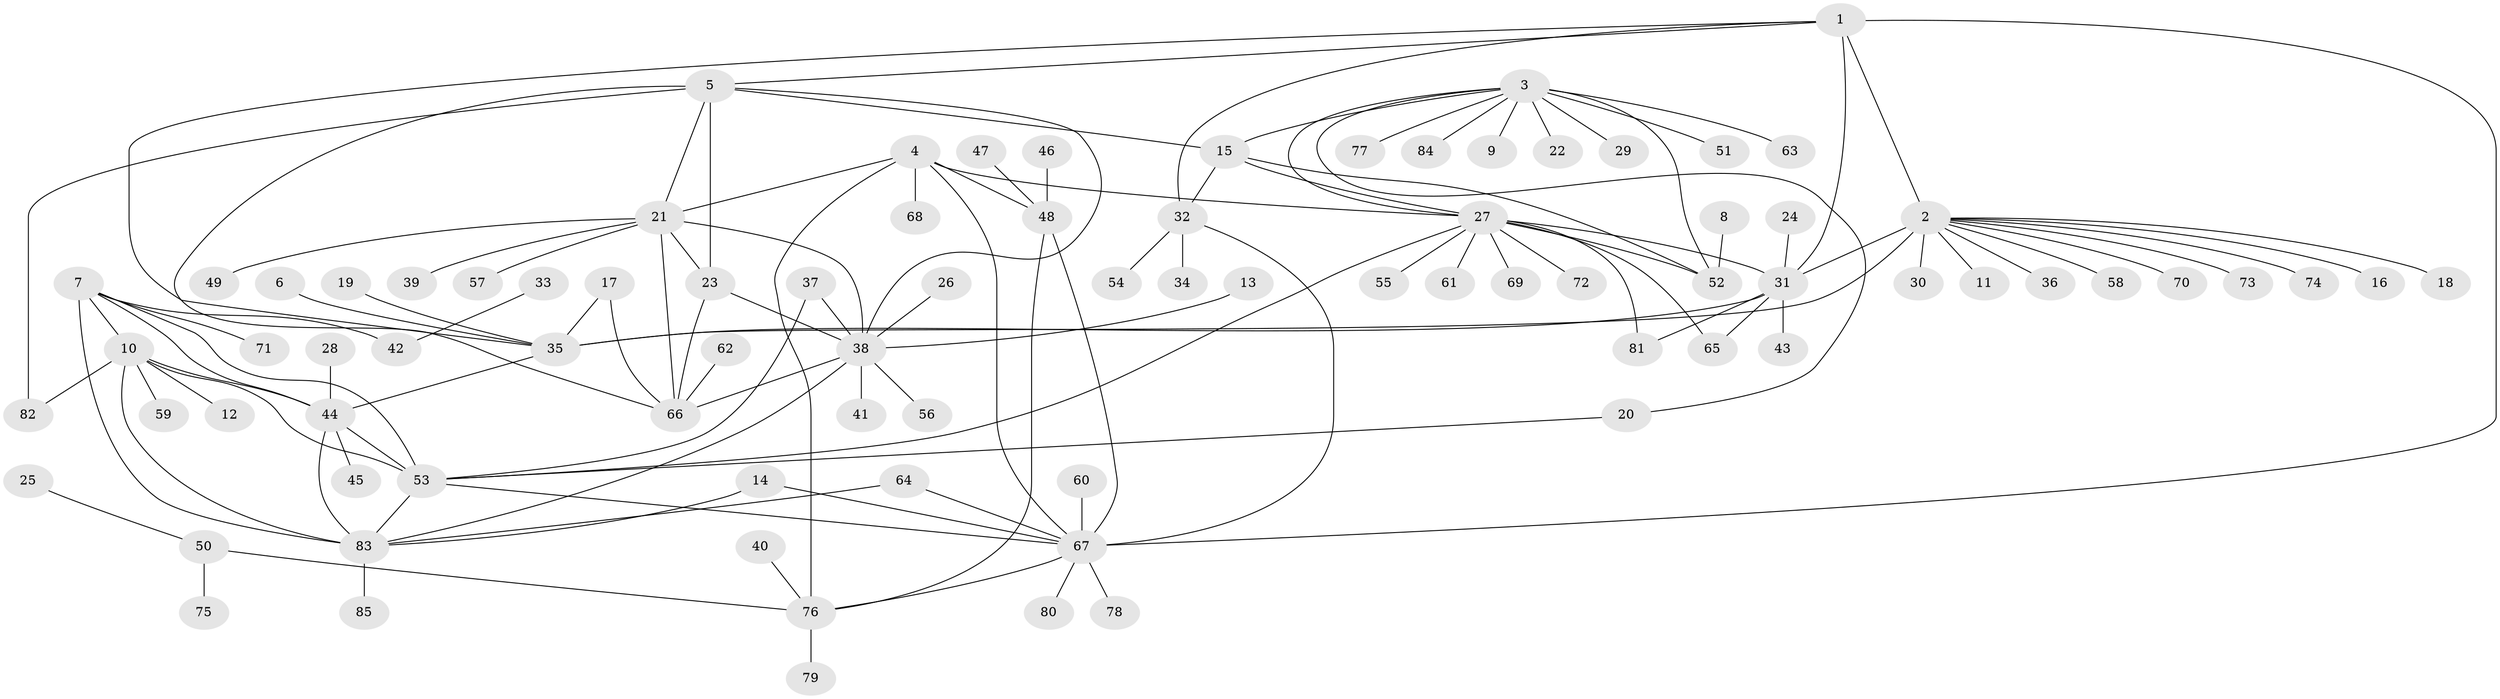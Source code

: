 // original degree distribution, {6: 0.04132231404958678, 8: 0.04132231404958678, 9: 0.03305785123966942, 10: 0.05785123966942149, 12: 0.008264462809917356, 5: 0.01652892561983471, 7: 0.04132231404958678, 14: 0.008264462809917356, 15: 0.008264462809917356, 1: 0.6198347107438017, 4: 0.008264462809917356, 2: 0.09090909090909091, 3: 0.024793388429752067}
// Generated by graph-tools (version 1.1) at 2025/37/03/04/25 23:37:40]
// undirected, 85 vertices, 121 edges
graph export_dot {
  node [color=gray90,style=filled];
  1;
  2;
  3;
  4;
  5;
  6;
  7;
  8;
  9;
  10;
  11;
  12;
  13;
  14;
  15;
  16;
  17;
  18;
  19;
  20;
  21;
  22;
  23;
  24;
  25;
  26;
  27;
  28;
  29;
  30;
  31;
  32;
  33;
  34;
  35;
  36;
  37;
  38;
  39;
  40;
  41;
  42;
  43;
  44;
  45;
  46;
  47;
  48;
  49;
  50;
  51;
  52;
  53;
  54;
  55;
  56;
  57;
  58;
  59;
  60;
  61;
  62;
  63;
  64;
  65;
  66;
  67;
  68;
  69;
  70;
  71;
  72;
  73;
  74;
  75;
  76;
  77;
  78;
  79;
  80;
  81;
  82;
  83;
  84;
  85;
  1 -- 2 [weight=2.0];
  1 -- 5 [weight=1.0];
  1 -- 31 [weight=2.0];
  1 -- 32 [weight=1.0];
  1 -- 35 [weight=1.0];
  1 -- 67 [weight=1.0];
  2 -- 11 [weight=1.0];
  2 -- 16 [weight=1.0];
  2 -- 18 [weight=1.0];
  2 -- 30 [weight=1.0];
  2 -- 31 [weight=4.0];
  2 -- 35 [weight=2.0];
  2 -- 36 [weight=1.0];
  2 -- 58 [weight=1.0];
  2 -- 70 [weight=1.0];
  2 -- 73 [weight=1.0];
  2 -- 74 [weight=1.0];
  3 -- 9 [weight=1.0];
  3 -- 15 [weight=2.0];
  3 -- 20 [weight=1.0];
  3 -- 22 [weight=1.0];
  3 -- 27 [weight=2.0];
  3 -- 29 [weight=1.0];
  3 -- 51 [weight=1.0];
  3 -- 52 [weight=4.0];
  3 -- 63 [weight=1.0];
  3 -- 77 [weight=1.0];
  3 -- 84 [weight=1.0];
  4 -- 21 [weight=1.0];
  4 -- 27 [weight=1.0];
  4 -- 48 [weight=4.0];
  4 -- 67 [weight=2.0];
  4 -- 68 [weight=1.0];
  4 -- 76 [weight=2.0];
  5 -- 15 [weight=1.0];
  5 -- 21 [weight=1.0];
  5 -- 23 [weight=2.0];
  5 -- 38 [weight=1.0];
  5 -- 66 [weight=1.0];
  5 -- 82 [weight=1.0];
  6 -- 35 [weight=1.0];
  7 -- 10 [weight=2.0];
  7 -- 42 [weight=1.0];
  7 -- 44 [weight=1.0];
  7 -- 53 [weight=1.0];
  7 -- 71 [weight=1.0];
  7 -- 83 [weight=1.0];
  8 -- 52 [weight=1.0];
  10 -- 12 [weight=1.0];
  10 -- 44 [weight=2.0];
  10 -- 53 [weight=2.0];
  10 -- 59 [weight=1.0];
  10 -- 82 [weight=1.0];
  10 -- 83 [weight=2.0];
  13 -- 38 [weight=1.0];
  14 -- 67 [weight=1.0];
  14 -- 83 [weight=1.0];
  15 -- 27 [weight=1.0];
  15 -- 32 [weight=1.0];
  15 -- 52 [weight=2.0];
  17 -- 35 [weight=1.0];
  17 -- 66 [weight=1.0];
  19 -- 35 [weight=1.0];
  20 -- 53 [weight=1.0];
  21 -- 23 [weight=2.0];
  21 -- 38 [weight=1.0];
  21 -- 39 [weight=1.0];
  21 -- 49 [weight=1.0];
  21 -- 57 [weight=1.0];
  21 -- 66 [weight=1.0];
  23 -- 38 [weight=2.0];
  23 -- 66 [weight=2.0];
  24 -- 31 [weight=1.0];
  25 -- 50 [weight=1.0];
  26 -- 38 [weight=1.0];
  27 -- 31 [weight=1.0];
  27 -- 52 [weight=2.0];
  27 -- 53 [weight=1.0];
  27 -- 55 [weight=1.0];
  27 -- 61 [weight=1.0];
  27 -- 65 [weight=1.0];
  27 -- 69 [weight=1.0];
  27 -- 72 [weight=1.0];
  27 -- 81 [weight=1.0];
  28 -- 44 [weight=1.0];
  31 -- 35 [weight=2.0];
  31 -- 43 [weight=1.0];
  31 -- 65 [weight=1.0];
  31 -- 81 [weight=1.0];
  32 -- 34 [weight=1.0];
  32 -- 54 [weight=1.0];
  32 -- 67 [weight=1.0];
  33 -- 42 [weight=1.0];
  35 -- 44 [weight=1.0];
  37 -- 38 [weight=1.0];
  37 -- 53 [weight=1.0];
  38 -- 41 [weight=1.0];
  38 -- 56 [weight=1.0];
  38 -- 66 [weight=1.0];
  38 -- 83 [weight=1.0];
  40 -- 76 [weight=1.0];
  44 -- 45 [weight=1.0];
  44 -- 53 [weight=1.0];
  44 -- 83 [weight=1.0];
  46 -- 48 [weight=1.0];
  47 -- 48 [weight=1.0];
  48 -- 67 [weight=2.0];
  48 -- 76 [weight=2.0];
  50 -- 75 [weight=1.0];
  50 -- 76 [weight=1.0];
  53 -- 67 [weight=1.0];
  53 -- 83 [weight=1.0];
  60 -- 67 [weight=1.0];
  62 -- 66 [weight=1.0];
  64 -- 67 [weight=1.0];
  64 -- 83 [weight=1.0];
  67 -- 76 [weight=1.0];
  67 -- 78 [weight=1.0];
  67 -- 80 [weight=1.0];
  76 -- 79 [weight=1.0];
  83 -- 85 [weight=1.0];
}
